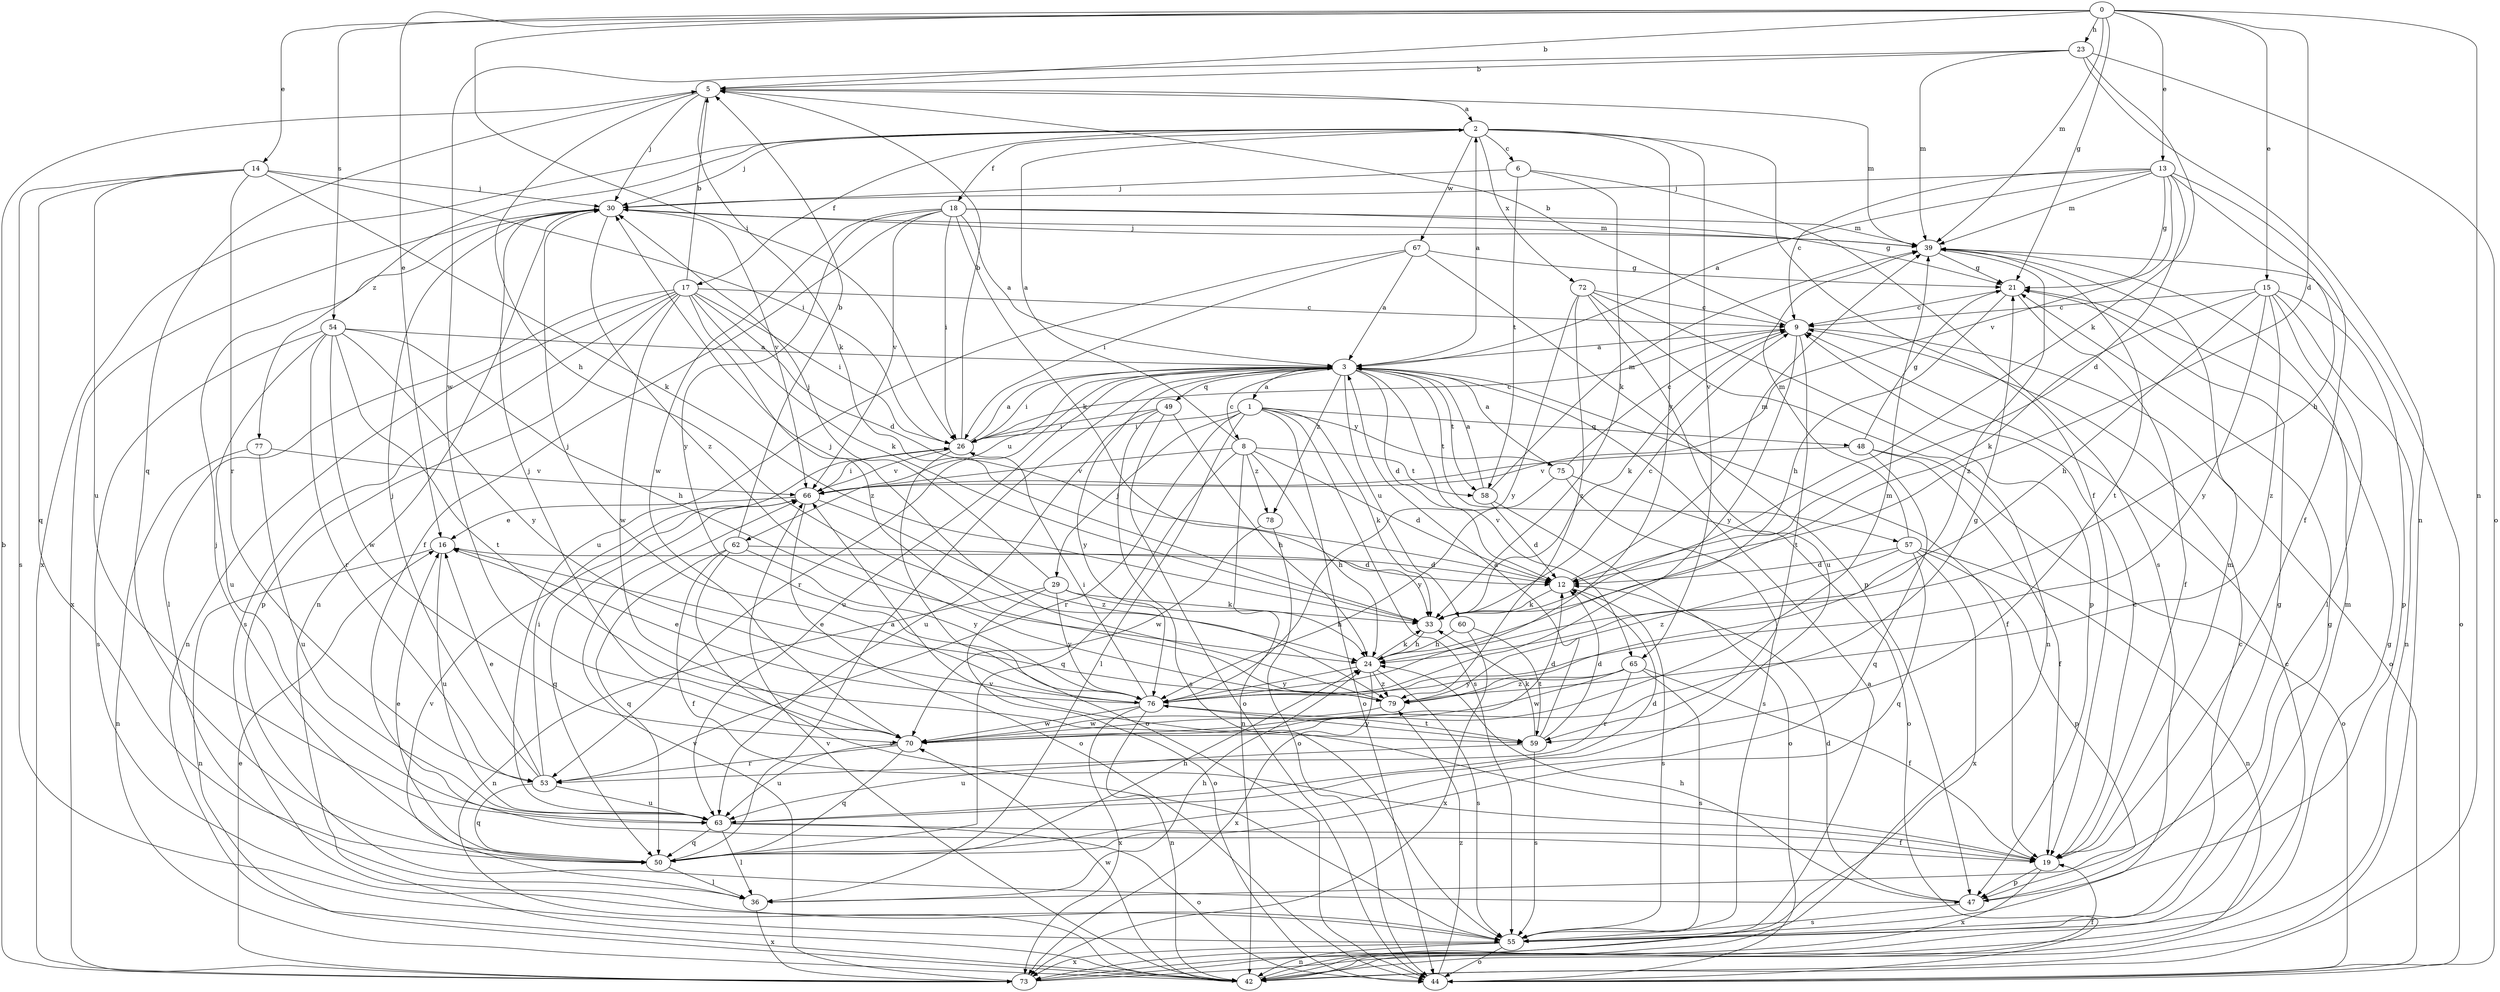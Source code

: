 strict digraph  {
0;
1;
2;
3;
5;
6;
8;
9;
12;
13;
14;
15;
16;
17;
18;
19;
21;
23;
24;
26;
29;
30;
33;
36;
39;
42;
44;
47;
48;
49;
50;
53;
54;
55;
57;
58;
59;
60;
62;
63;
65;
66;
67;
70;
72;
73;
75;
76;
77;
78;
79;
0 -> 5  [label=b];
0 -> 12  [label=d];
0 -> 13  [label=e];
0 -> 14  [label=e];
0 -> 15  [label=e];
0 -> 16  [label=e];
0 -> 21  [label=g];
0 -> 23  [label=h];
0 -> 26  [label=i];
0 -> 39  [label=m];
0 -> 42  [label=n];
0 -> 54  [label=s];
1 -> 26  [label=i];
1 -> 29  [label=j];
1 -> 33  [label=k];
1 -> 36  [label=l];
1 -> 44  [label=o];
1 -> 48  [label=q];
1 -> 53  [label=r];
1 -> 55  [label=s];
1 -> 75  [label=y];
2 -> 6  [label=c];
2 -> 17  [label=f];
2 -> 18  [label=f];
2 -> 19  [label=f];
2 -> 30  [label=j];
2 -> 65  [label=v];
2 -> 67  [label=w];
2 -> 72  [label=x];
2 -> 73  [label=x];
2 -> 76  [label=y];
2 -> 77  [label=z];
3 -> 1  [label=a];
3 -> 2  [label=a];
3 -> 8  [label=c];
3 -> 12  [label=d];
3 -> 19  [label=f];
3 -> 26  [label=i];
3 -> 49  [label=q];
3 -> 53  [label=r];
3 -> 57  [label=t];
3 -> 58  [label=t];
3 -> 60  [label=u];
3 -> 62  [label=u];
3 -> 63  [label=u];
3 -> 65  [label=v];
3 -> 76  [label=y];
3 -> 78  [label=z];
5 -> 2  [label=a];
5 -> 24  [label=h];
5 -> 30  [label=j];
5 -> 33  [label=k];
5 -> 39  [label=m];
5 -> 50  [label=q];
6 -> 30  [label=j];
6 -> 33  [label=k];
6 -> 55  [label=s];
6 -> 58  [label=t];
8 -> 2  [label=a];
8 -> 12  [label=d];
8 -> 24  [label=h];
8 -> 42  [label=n];
8 -> 50  [label=q];
8 -> 58  [label=t];
8 -> 66  [label=v];
8 -> 78  [label=z];
9 -> 3  [label=a];
9 -> 5  [label=b];
9 -> 33  [label=k];
9 -> 44  [label=o];
9 -> 59  [label=t];
9 -> 76  [label=y];
12 -> 33  [label=k];
12 -> 39  [label=m];
12 -> 55  [label=s];
13 -> 3  [label=a];
13 -> 9  [label=c];
13 -> 12  [label=d];
13 -> 19  [label=f];
13 -> 21  [label=g];
13 -> 24  [label=h];
13 -> 30  [label=j];
13 -> 39  [label=m];
13 -> 66  [label=v];
14 -> 26  [label=i];
14 -> 30  [label=j];
14 -> 33  [label=k];
14 -> 50  [label=q];
14 -> 53  [label=r];
14 -> 55  [label=s];
14 -> 63  [label=u];
15 -> 9  [label=c];
15 -> 24  [label=h];
15 -> 33  [label=k];
15 -> 36  [label=l];
15 -> 42  [label=n];
15 -> 47  [label=p];
15 -> 76  [label=y];
15 -> 79  [label=z];
16 -> 12  [label=d];
16 -> 42  [label=n];
16 -> 63  [label=u];
17 -> 5  [label=b];
17 -> 9  [label=c];
17 -> 12  [label=d];
17 -> 26  [label=i];
17 -> 33  [label=k];
17 -> 36  [label=l];
17 -> 42  [label=n];
17 -> 47  [label=p];
17 -> 55  [label=s];
17 -> 70  [label=w];
17 -> 79  [label=z];
18 -> 3  [label=a];
18 -> 19  [label=f];
18 -> 21  [label=g];
18 -> 26  [label=i];
18 -> 33  [label=k];
18 -> 39  [label=m];
18 -> 66  [label=v];
18 -> 70  [label=w];
18 -> 76  [label=y];
19 -> 9  [label=c];
19 -> 39  [label=m];
19 -> 47  [label=p];
19 -> 66  [label=v];
19 -> 73  [label=x];
21 -> 9  [label=c];
21 -> 19  [label=f];
21 -> 24  [label=h];
23 -> 5  [label=b];
23 -> 33  [label=k];
23 -> 39  [label=m];
23 -> 42  [label=n];
23 -> 44  [label=o];
23 -> 70  [label=w];
24 -> 33  [label=k];
24 -> 55  [label=s];
24 -> 73  [label=x];
24 -> 76  [label=y];
24 -> 79  [label=z];
26 -> 3  [label=a];
26 -> 5  [label=b];
26 -> 9  [label=c];
26 -> 44  [label=o];
26 -> 66  [label=v];
29 -> 24  [label=h];
29 -> 30  [label=j];
29 -> 33  [label=k];
29 -> 42  [label=n];
29 -> 44  [label=o];
29 -> 76  [label=y];
30 -> 39  [label=m];
30 -> 42  [label=n];
30 -> 66  [label=v];
30 -> 73  [label=x];
30 -> 79  [label=z];
33 -> 9  [label=c];
33 -> 24  [label=h];
36 -> 24  [label=h];
36 -> 66  [label=v];
36 -> 73  [label=x];
39 -> 21  [label=g];
39 -> 30  [label=j];
39 -> 44  [label=o];
39 -> 59  [label=t];
39 -> 79  [label=z];
42 -> 3  [label=a];
42 -> 19  [label=f];
42 -> 66  [label=v];
42 -> 70  [label=w];
44 -> 79  [label=z];
47 -> 12  [label=d];
47 -> 21  [label=g];
47 -> 24  [label=h];
47 -> 55  [label=s];
48 -> 19  [label=f];
48 -> 21  [label=g];
48 -> 44  [label=o];
48 -> 50  [label=q];
48 -> 66  [label=v];
49 -> 24  [label=h];
49 -> 26  [label=i];
49 -> 44  [label=o];
49 -> 55  [label=s];
49 -> 63  [label=u];
50 -> 3  [label=a];
50 -> 16  [label=e];
50 -> 24  [label=h];
50 -> 30  [label=j];
50 -> 36  [label=l];
53 -> 16  [label=e];
53 -> 26  [label=i];
53 -> 30  [label=j];
53 -> 50  [label=q];
53 -> 63  [label=u];
54 -> 3  [label=a];
54 -> 24  [label=h];
54 -> 53  [label=r];
54 -> 55  [label=s];
54 -> 59  [label=t];
54 -> 63  [label=u];
54 -> 70  [label=w];
54 -> 76  [label=y];
55 -> 9  [label=c];
55 -> 21  [label=g];
55 -> 39  [label=m];
55 -> 42  [label=n];
55 -> 44  [label=o];
55 -> 73  [label=x];
57 -> 12  [label=d];
57 -> 39  [label=m];
57 -> 42  [label=n];
57 -> 47  [label=p];
57 -> 50  [label=q];
57 -> 73  [label=x];
57 -> 79  [label=z];
58 -> 3  [label=a];
58 -> 12  [label=d];
58 -> 39  [label=m];
58 -> 44  [label=o];
59 -> 3  [label=a];
59 -> 12  [label=d];
59 -> 33  [label=k];
59 -> 55  [label=s];
59 -> 63  [label=u];
59 -> 76  [label=y];
60 -> 24  [label=h];
60 -> 59  [label=t];
60 -> 73  [label=x];
62 -> 5  [label=b];
62 -> 12  [label=d];
62 -> 19  [label=f];
62 -> 50  [label=q];
62 -> 55  [label=s];
62 -> 76  [label=y];
63 -> 12  [label=d];
63 -> 19  [label=f];
63 -> 36  [label=l];
63 -> 44  [label=o];
63 -> 50  [label=q];
65 -> 19  [label=f];
65 -> 53  [label=r];
65 -> 55  [label=s];
65 -> 70  [label=w];
65 -> 76  [label=y];
65 -> 79  [label=z];
66 -> 16  [label=e];
66 -> 26  [label=i];
66 -> 44  [label=o];
66 -> 50  [label=q];
66 -> 79  [label=z];
67 -> 3  [label=a];
67 -> 21  [label=g];
67 -> 26  [label=i];
67 -> 47  [label=p];
67 -> 63  [label=u];
70 -> 12  [label=d];
70 -> 21  [label=g];
70 -> 30  [label=j];
70 -> 39  [label=m];
70 -> 50  [label=q];
70 -> 53  [label=r];
70 -> 63  [label=u];
72 -> 9  [label=c];
72 -> 42  [label=n];
72 -> 47  [label=p];
72 -> 63  [label=u];
72 -> 76  [label=y];
72 -> 79  [label=z];
73 -> 5  [label=b];
73 -> 9  [label=c];
73 -> 16  [label=e];
73 -> 21  [label=g];
73 -> 66  [label=v];
75 -> 3  [label=a];
75 -> 9  [label=c];
75 -> 44  [label=o];
75 -> 55  [label=s];
75 -> 76  [label=y];
76 -> 16  [label=e];
76 -> 26  [label=i];
76 -> 30  [label=j];
76 -> 42  [label=n];
76 -> 59  [label=t];
76 -> 70  [label=w];
76 -> 73  [label=x];
77 -> 42  [label=n];
77 -> 63  [label=u];
77 -> 66  [label=v];
78 -> 44  [label=o];
78 -> 70  [label=w];
79 -> 16  [label=e];
79 -> 30  [label=j];
79 -> 70  [label=w];
}
